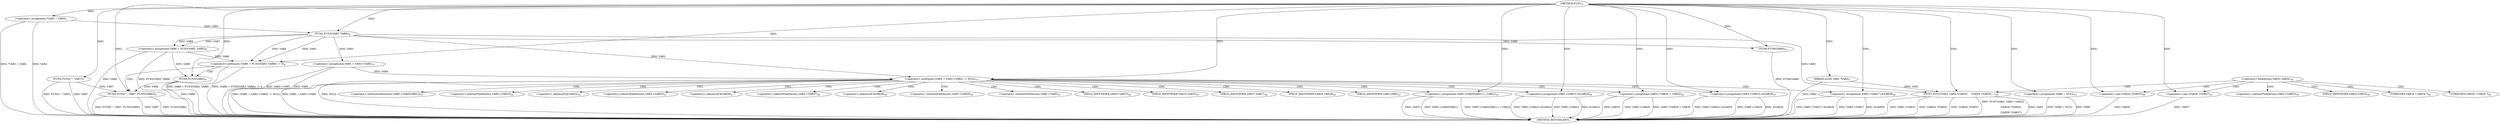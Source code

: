digraph "FUN1" {  
"8" [label = <(METHOD,FUN1)<SUB>1</SUB>> ]
"94" [label = <(METHOD_RETURN,ANY)<SUB>1</SUB>> ]
"9" [label = <(PARAM,struct VAR1 *VAR2)<SUB>1</SUB>> ]
"12" [label = <(&lt;operator&gt;.assignment,*VAR3 = VAR4)<SUB>3</SUB>> ]
"17" [label = <(FUN2,FUN2(&quot;&quot;, VAR7))<SUB>7</SUB>> ]
"34" [label = <(FUN6,FUN6(VAR8))<SUB>10</SUB>> ]
"36" [label = <(&lt;operator&gt;.assignment,VAR8 = NULL)<SUB>11</SUB>> ]
"21" [label = <(&lt;operator&gt;.notEquals,(VAR6 = FUN3(VAR3, VAR8)) != 0)<SUB>8</SUB>> ]
"40" [label = <(&lt;operator&gt;.notEquals,(VAR5 = VAR3-&gt;VAR5) != NULL)<SUB>13</SUB>> ]
"29" [label = <(FUN4,FUN4(&quot;&quot;, VAR7, FUN5(VAR6)))<SUB>9</SUB>> ]
"48" [label = <(&lt;operator&gt;.assignment,VAR5-&gt;VAR5[VAR21] = VAR22)<SUB>25</SUB>> ]
"55" [label = <(&lt;operator&gt;.assignment,VAR5-&gt;VAR23=&amp;VAR24)<SUB>26</SUB>> ]
"61" [label = <(&lt;operator&gt;.assignment,VAR5-&gt;VAR25=&amp;VAR26)<SUB>27</SUB>> ]
"67" [label = <(&lt;operator&gt;.assignment,VAR5-&gt;VAR27=&amp;VAR28)<SUB>28</SUB>> ]
"73" [label = <(&lt;operator&gt;.assignment,VAR5-&gt;VAR29 = VAR30)<SUB>29</SUB>> ]
"83" [label = <(FUN7,FUN7(VAR3, VAR2-&gt;VAR33,

		    (VAR34 *)VAR35,
...)<SUB>38</SUB>> ]
"22" [label = <(&lt;operator&gt;.assignment,VAR6 = FUN3(VAR3, VAR8))<SUB>8</SUB>> ]
"41" [label = <(&lt;operator&gt;.assignment,VAR5 = VAR3-&gt;VAR5)<SUB>13</SUB>> ]
"24" [label = <(FUN3,FUN3(VAR3, VAR8))<SUB>8</SUB>> ]
"32" [label = <(FUN5,FUN5(VAR6))<SUB>9</SUB>> ]
"88" [label = <(&lt;operator&gt;.cast,(VAR34 *)VAR35)<SUB>40</SUB>> ]
"91" [label = <(&lt;operator&gt;.cast,(VAR36 *)VAR37)<SUB>42</SUB>> ]
"79" [label = <(&lt;operator&gt;.fieldAccess,VAR31.VAR32)<SUB>36</SUB>> ]
"49" [label = <(&lt;operator&gt;.indirectIndexAccess,VAR5-&gt;VAR5[VAR21])<SUB>25</SUB>> ]
"56" [label = <(&lt;operator&gt;.indirectFieldAccess,VAR5-&gt;VAR23)<SUB>26</SUB>> ]
"59" [label = <(&lt;operator&gt;.addressOf,&amp;VAR24)<SUB>26</SUB>> ]
"62" [label = <(&lt;operator&gt;.indirectFieldAccess,VAR5-&gt;VAR25)<SUB>27</SUB>> ]
"65" [label = <(&lt;operator&gt;.addressOf,&amp;VAR26)<SUB>27</SUB>> ]
"68" [label = <(&lt;operator&gt;.indirectFieldAccess,VAR5-&gt;VAR27)<SUB>28</SUB>> ]
"71" [label = <(&lt;operator&gt;.addressOf,&amp;VAR28)<SUB>28</SUB>> ]
"74" [label = <(&lt;operator&gt;.indirectFieldAccess,VAR5-&gt;VAR29)<SUB>29</SUB>> ]
"85" [label = <(&lt;operator&gt;.indirectFieldAccess,VAR2-&gt;VAR33)<SUB>38</SUB>> ]
"50" [label = <(&lt;operator&gt;.indirectFieldAccess,VAR5-&gt;VAR5)<SUB>25</SUB>> ]
"58" [label = <(FIELD_IDENTIFIER,VAR23,VAR23)<SUB>26</SUB>> ]
"64" [label = <(FIELD_IDENTIFIER,VAR25,VAR25)<SUB>27</SUB>> ]
"70" [label = <(FIELD_IDENTIFIER,VAR27,VAR27)<SUB>28</SUB>> ]
"76" [label = <(FIELD_IDENTIFIER,VAR29,VAR29)<SUB>29</SUB>> ]
"87" [label = <(FIELD_IDENTIFIER,VAR33,VAR33)<SUB>38</SUB>> ]
"89" [label = <(UNKNOWN,VAR34 *,VAR34 *)<SUB>40</SUB>> ]
"92" [label = <(UNKNOWN,VAR36 *,VAR36 *)<SUB>42</SUB>> ]
"52" [label = <(FIELD_IDENTIFIER,VAR5,VAR5)<SUB>25</SUB>> ]
  "9" -> "94"  [ label = "DDG: VAR2"] 
  "12" -> "94"  [ label = "DDG: *VAR3 = VAR4"] 
  "17" -> "94"  [ label = "DDG: VAR7"] 
  "17" -> "94"  [ label = "DDG: FUN2(&quot;&quot;, VAR7)"] 
  "22" -> "94"  [ label = "DDG: VAR6"] 
  "22" -> "94"  [ label = "DDG: FUN3(VAR3, VAR8)"] 
  "21" -> "94"  [ label = "DDG: VAR6 = FUN3(VAR3, VAR8)"] 
  "21" -> "94"  [ label = "DDG: (VAR6 = FUN3(VAR3, VAR8)) != 0"] 
  "29" -> "94"  [ label = "DDG: VAR7"] 
  "32" -> "94"  [ label = "DDG: VAR6"] 
  "29" -> "94"  [ label = "DDG: FUN5(VAR6)"] 
  "29" -> "94"  [ label = "DDG: FUN4(&quot;&quot;, VAR7, FUN5(VAR6))"] 
  "34" -> "94"  [ label = "DDG: FUN6(VAR8)"] 
  "36" -> "94"  [ label = "DDG: VAR8"] 
  "36" -> "94"  [ label = "DDG: VAR8 = NULL"] 
  "41" -> "94"  [ label = "DDG: VAR5"] 
  "41" -> "94"  [ label = "DDG: VAR3-&gt;VAR5"] 
  "40" -> "94"  [ label = "DDG: VAR5 = VAR3-&gt;VAR5"] 
  "40" -> "94"  [ label = "DDG: NULL"] 
  "40" -> "94"  [ label = "DDG: (VAR5 = VAR3-&gt;VAR5) != NULL"] 
  "48" -> "94"  [ label = "DDG: VAR5-&gt;VAR5[VAR21]"] 
  "48" -> "94"  [ label = "DDG: VAR5-&gt;VAR5[VAR21] = VAR22"] 
  "55" -> "94"  [ label = "DDG: VAR5-&gt;VAR23"] 
  "55" -> "94"  [ label = "DDG: &amp;VAR24"] 
  "55" -> "94"  [ label = "DDG: VAR5-&gt;VAR23=&amp;VAR24"] 
  "61" -> "94"  [ label = "DDG: VAR5-&gt;VAR25"] 
  "61" -> "94"  [ label = "DDG: &amp;VAR26"] 
  "61" -> "94"  [ label = "DDG: VAR5-&gt;VAR25=&amp;VAR26"] 
  "67" -> "94"  [ label = "DDG: VAR5-&gt;VAR27"] 
  "67" -> "94"  [ label = "DDG: &amp;VAR28"] 
  "67" -> "94"  [ label = "DDG: VAR5-&gt;VAR27=&amp;VAR28"] 
  "73" -> "94"  [ label = "DDG: VAR5-&gt;VAR29"] 
  "73" -> "94"  [ label = "DDG: VAR5-&gt;VAR29 = VAR30"] 
  "83" -> "94"  [ label = "DDG: VAR3"] 
  "83" -> "94"  [ label = "DDG: VAR2-&gt;VAR33"] 
  "83" -> "94"  [ label = "DDG: (VAR34 *)VAR35"] 
  "83" -> "94"  [ label = "DDG: (VAR36 *)VAR37"] 
  "83" -> "94"  [ label = "DDG: FUN7(VAR3, VAR2-&gt;VAR33,

		    (VAR34 *)VAR35,

		    (VAR36 *)VAR37)"] 
  "88" -> "94"  [ label = "DDG: VAR35"] 
  "91" -> "94"  [ label = "DDG: VAR37"] 
  "73" -> "94"  [ label = "DDG: VAR30"] 
  "48" -> "94"  [ label = "DDG: VAR22"] 
  "12" -> "94"  [ label = "DDG: VAR4"] 
  "8" -> "9"  [ label = "DDG: "] 
  "8" -> "12"  [ label = "DDG: "] 
  "8" -> "36"  [ label = "DDG: "] 
  "8" -> "17"  [ label = "DDG: "] 
  "24" -> "34"  [ label = "DDG: VAR8"] 
  "8" -> "34"  [ label = "DDG: "] 
  "22" -> "21"  [ label = "DDG: VAR6"] 
  "24" -> "21"  [ label = "DDG: VAR3"] 
  "24" -> "21"  [ label = "DDG: VAR8"] 
  "8" -> "21"  [ label = "DDG: "] 
  "41" -> "40"  [ label = "DDG: VAR5"] 
  "24" -> "40"  [ label = "DDG: VAR3"] 
  "8" -> "40"  [ label = "DDG: "] 
  "8" -> "48"  [ label = "DDG: "] 
  "8" -> "55"  [ label = "DDG: "] 
  "8" -> "61"  [ label = "DDG: "] 
  "8" -> "67"  [ label = "DDG: "] 
  "8" -> "73"  [ label = "DDG: "] 
  "24" -> "22"  [ label = "DDG: VAR3"] 
  "24" -> "22"  [ label = "DDG: VAR8"] 
  "8" -> "29"  [ label = "DDG: "] 
  "17" -> "29"  [ label = "DDG: VAR7"] 
  "32" -> "29"  [ label = "DDG: VAR6"] 
  "24" -> "41"  [ label = "DDG: VAR3"] 
  "24" -> "83"  [ label = "DDG: VAR3"] 
  "8" -> "83"  [ label = "DDG: "] 
  "9" -> "83"  [ label = "DDG: VAR2"] 
  "12" -> "24"  [ label = "DDG: VAR3"] 
  "8" -> "24"  [ label = "DDG: "] 
  "22" -> "32"  [ label = "DDG: VAR6"] 
  "8" -> "32"  [ label = "DDG: "] 
  "8" -> "88"  [ label = "DDG: "] 
  "8" -> "91"  [ label = "DDG: "] 
  "21" -> "32"  [ label = "CDG: "] 
  "21" -> "29"  [ label = "CDG: "] 
  "40" -> "48"  [ label = "CDG: "] 
  "40" -> "58"  [ label = "CDG: "] 
  "40" -> "68"  [ label = "CDG: "] 
  "40" -> "49"  [ label = "CDG: "] 
  "40" -> "73"  [ label = "CDG: "] 
  "40" -> "61"  [ label = "CDG: "] 
  "40" -> "64"  [ label = "CDG: "] 
  "40" -> "71"  [ label = "CDG: "] 
  "40" -> "52"  [ label = "CDG: "] 
  "40" -> "56"  [ label = "CDG: "] 
  "40" -> "67"  [ label = "CDG: "] 
  "40" -> "70"  [ label = "CDG: "] 
  "40" -> "74"  [ label = "CDG: "] 
  "40" -> "76"  [ label = "CDG: "] 
  "40" -> "65"  [ label = "CDG: "] 
  "40" -> "50"  [ label = "CDG: "] 
  "40" -> "59"  [ label = "CDG: "] 
  "40" -> "55"  [ label = "CDG: "] 
  "40" -> "62"  [ label = "CDG: "] 
  "79" -> "83"  [ label = "CDG: "] 
  "79" -> "89"  [ label = "CDG: "] 
  "79" -> "85"  [ label = "CDG: "] 
  "79" -> "88"  [ label = "CDG: "] 
  "79" -> "92"  [ label = "CDG: "] 
  "79" -> "87"  [ label = "CDG: "] 
  "79" -> "91"  [ label = "CDG: "] 
}
